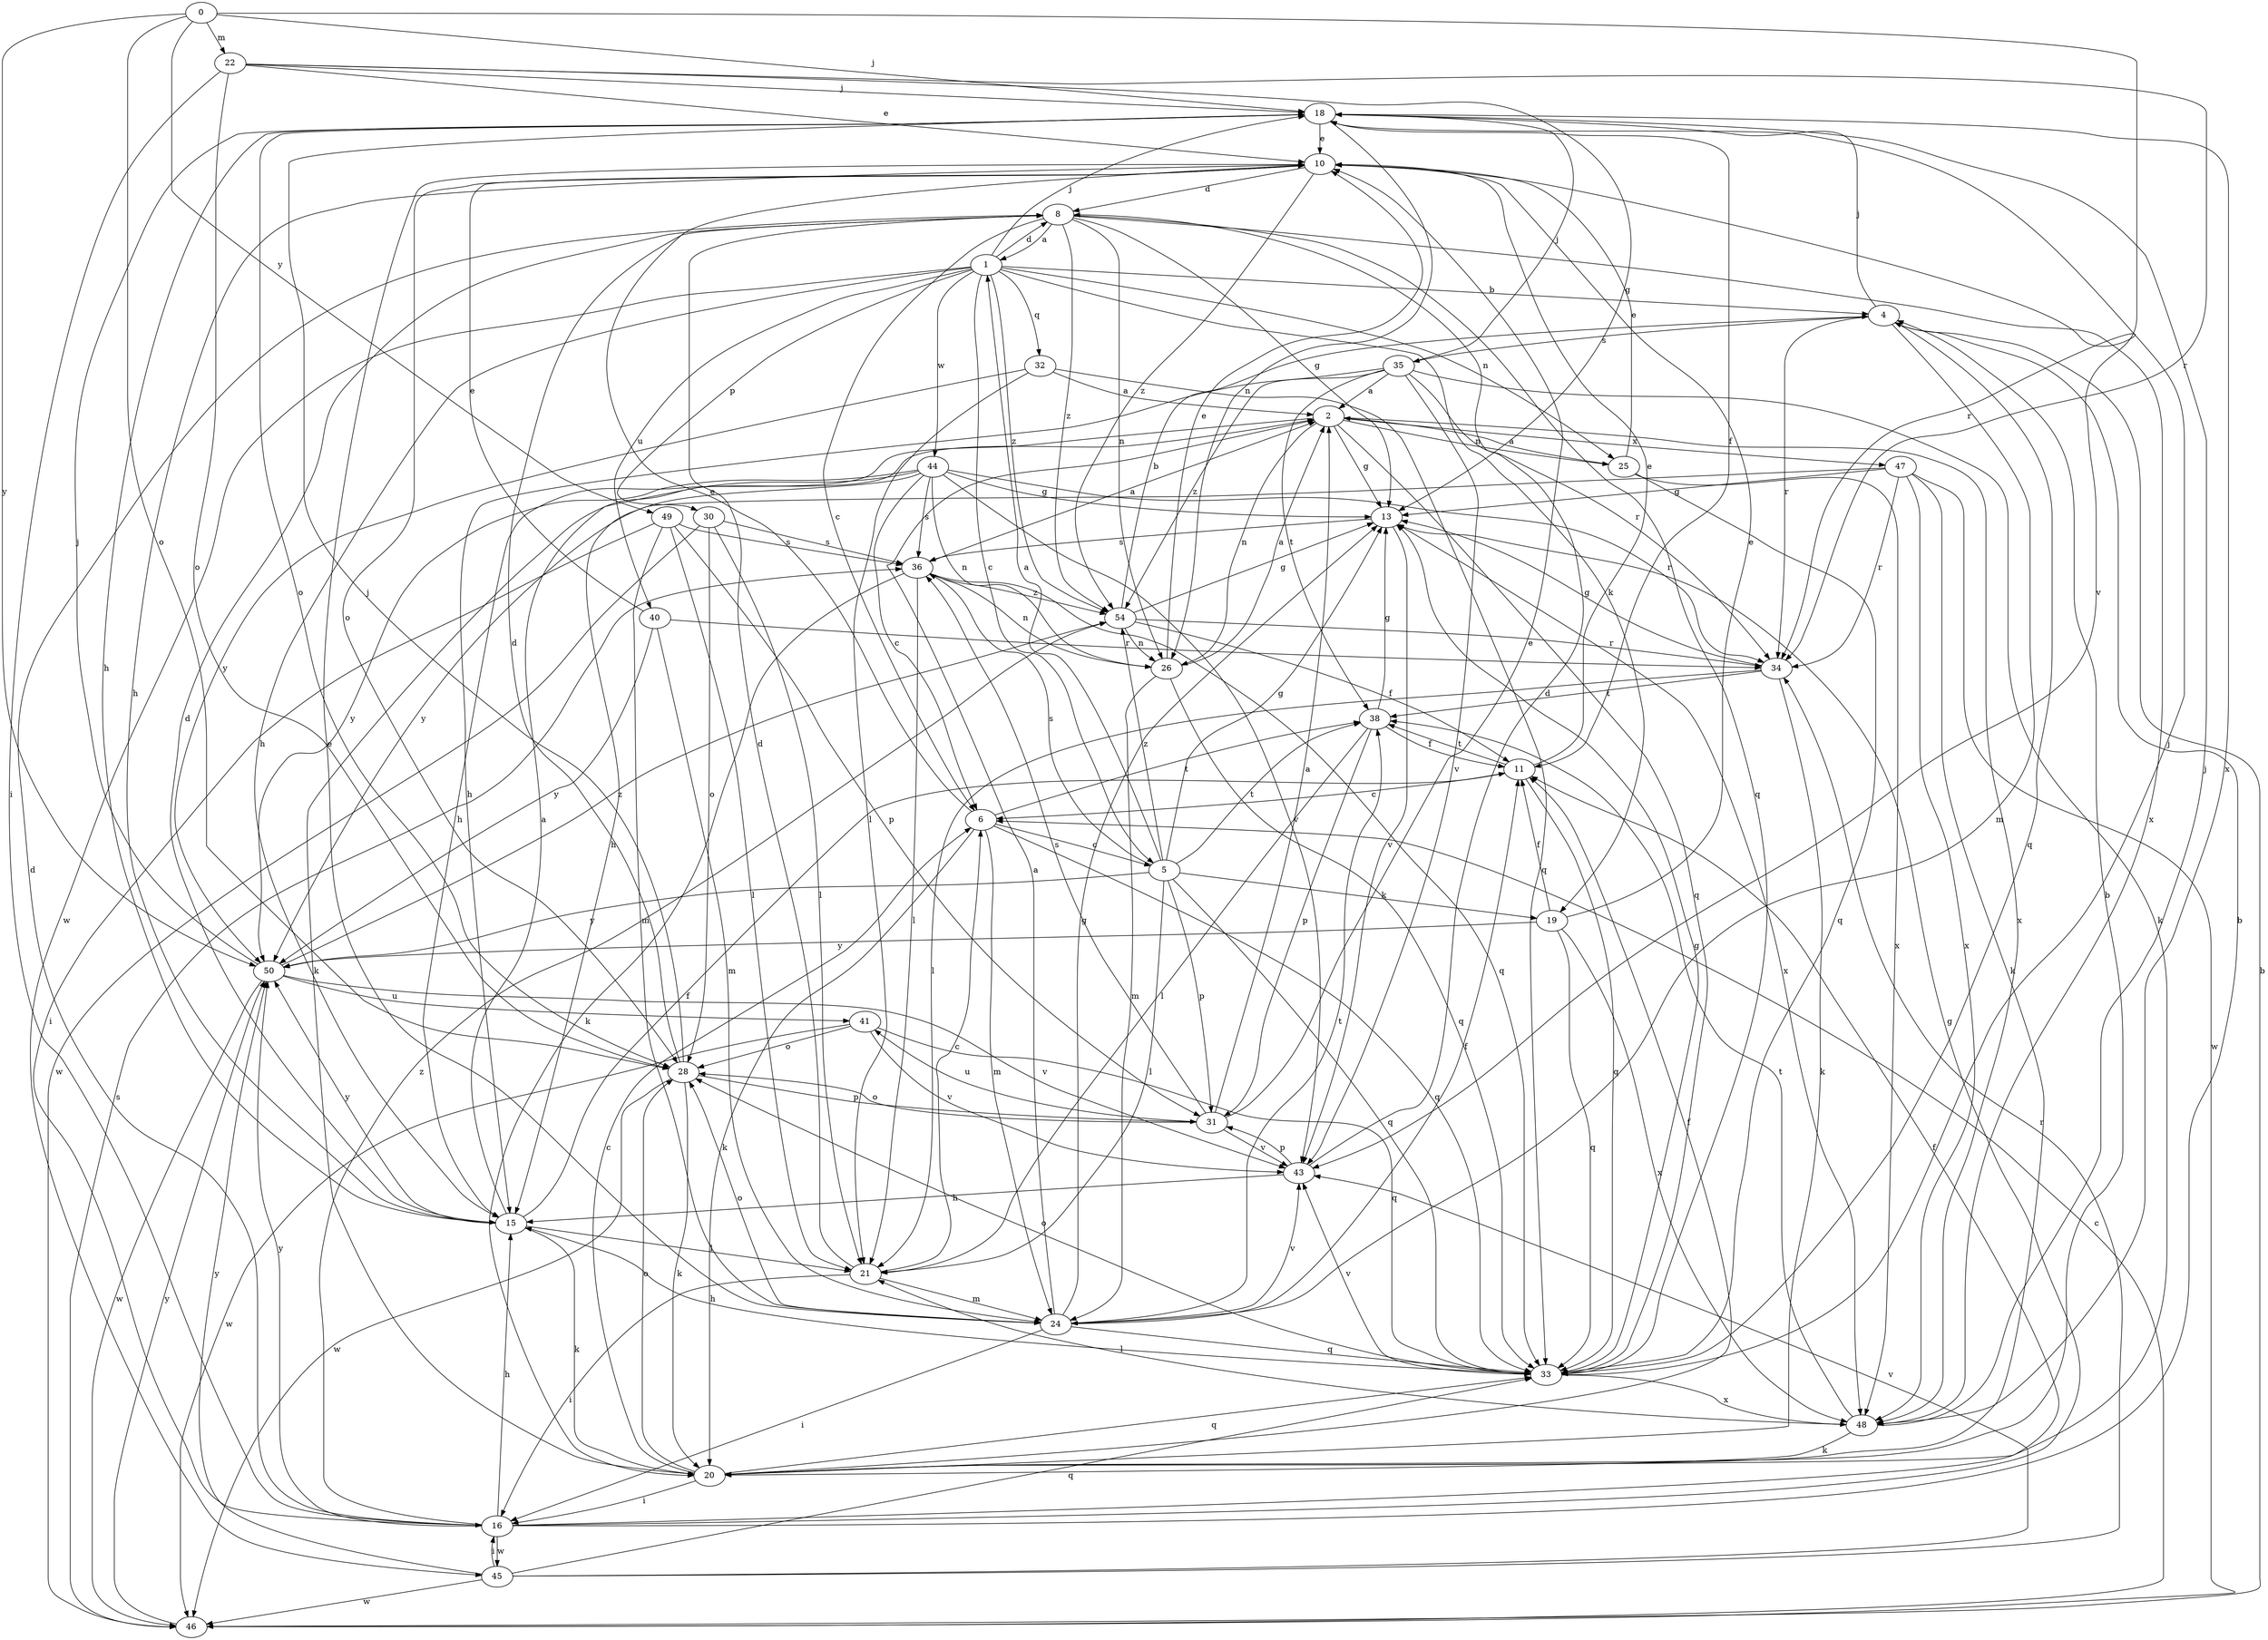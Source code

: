 strict digraph  {
0;
1;
2;
4;
5;
6;
8;
10;
11;
13;
15;
16;
18;
19;
20;
21;
22;
24;
25;
26;
28;
30;
31;
32;
33;
34;
35;
36;
38;
40;
41;
43;
44;
45;
46;
47;
48;
49;
50;
54;
0 -> 18  [label=j];
0 -> 22  [label=m];
0 -> 28  [label=o];
0 -> 43  [label=v];
0 -> 49  [label=y];
0 -> 50  [label=y];
1 -> 4  [label=b];
1 -> 5  [label=c];
1 -> 8  [label=d];
1 -> 15  [label=h];
1 -> 18  [label=j];
1 -> 19  [label=k];
1 -> 25  [label=n];
1 -> 30  [label=p];
1 -> 32  [label=q];
1 -> 40  [label=u];
1 -> 44  [label=w];
1 -> 45  [label=w];
1 -> 54  [label=z];
2 -> 13  [label=g];
2 -> 15  [label=h];
2 -> 25  [label=n];
2 -> 26  [label=n];
2 -> 33  [label=q];
2 -> 47  [label=x];
2 -> 48  [label=x];
4 -> 18  [label=j];
4 -> 24  [label=m];
4 -> 33  [label=q];
4 -> 34  [label=r];
4 -> 35  [label=s];
5 -> 1  [label=a];
5 -> 13  [label=g];
5 -> 19  [label=k];
5 -> 21  [label=l];
5 -> 31  [label=p];
5 -> 33  [label=q];
5 -> 36  [label=s];
5 -> 38  [label=t];
5 -> 50  [label=y];
5 -> 54  [label=z];
6 -> 5  [label=c];
6 -> 10  [label=e];
6 -> 20  [label=k];
6 -> 24  [label=m];
6 -> 33  [label=q];
6 -> 38  [label=t];
8 -> 1  [label=a];
8 -> 6  [label=c];
8 -> 13  [label=g];
8 -> 26  [label=n];
8 -> 33  [label=q];
8 -> 48  [label=x];
8 -> 54  [label=z];
10 -> 8  [label=d];
10 -> 15  [label=h];
10 -> 28  [label=o];
10 -> 34  [label=r];
10 -> 54  [label=z];
11 -> 6  [label=c];
11 -> 10  [label=e];
11 -> 33  [label=q];
11 -> 38  [label=t];
13 -> 36  [label=s];
13 -> 43  [label=v];
13 -> 48  [label=x];
15 -> 2  [label=a];
15 -> 8  [label=d];
15 -> 11  [label=f];
15 -> 20  [label=k];
15 -> 21  [label=l];
15 -> 50  [label=y];
16 -> 4  [label=b];
16 -> 8  [label=d];
16 -> 11  [label=f];
16 -> 13  [label=g];
16 -> 15  [label=h];
16 -> 45  [label=w];
16 -> 50  [label=y];
16 -> 54  [label=z];
18 -> 10  [label=e];
18 -> 11  [label=f];
18 -> 15  [label=h];
18 -> 26  [label=n];
18 -> 28  [label=o];
18 -> 48  [label=x];
19 -> 10  [label=e];
19 -> 11  [label=f];
19 -> 33  [label=q];
19 -> 48  [label=x];
19 -> 50  [label=y];
20 -> 4  [label=b];
20 -> 6  [label=c];
20 -> 11  [label=f];
20 -> 16  [label=i];
20 -> 28  [label=o];
20 -> 33  [label=q];
21 -> 6  [label=c];
21 -> 8  [label=d];
21 -> 16  [label=i];
21 -> 24  [label=m];
22 -> 10  [label=e];
22 -> 13  [label=g];
22 -> 16  [label=i];
22 -> 18  [label=j];
22 -> 28  [label=o];
22 -> 34  [label=r];
24 -> 2  [label=a];
24 -> 10  [label=e];
24 -> 11  [label=f];
24 -> 13  [label=g];
24 -> 16  [label=i];
24 -> 28  [label=o];
24 -> 33  [label=q];
24 -> 38  [label=t];
24 -> 43  [label=v];
25 -> 2  [label=a];
25 -> 10  [label=e];
25 -> 33  [label=q];
25 -> 48  [label=x];
26 -> 2  [label=a];
26 -> 10  [label=e];
26 -> 24  [label=m];
26 -> 33  [label=q];
28 -> 8  [label=d];
28 -> 18  [label=j];
28 -> 20  [label=k];
28 -> 31  [label=p];
28 -> 46  [label=w];
30 -> 21  [label=l];
30 -> 28  [label=o];
30 -> 36  [label=s];
30 -> 46  [label=w];
31 -> 2  [label=a];
31 -> 10  [label=e];
31 -> 28  [label=o];
31 -> 36  [label=s];
31 -> 41  [label=u];
31 -> 43  [label=v];
32 -> 2  [label=a];
32 -> 21  [label=l];
32 -> 33  [label=q];
32 -> 50  [label=y];
33 -> 13  [label=g];
33 -> 15  [label=h];
33 -> 18  [label=j];
33 -> 28  [label=o];
33 -> 43  [label=v];
33 -> 48  [label=x];
34 -> 13  [label=g];
34 -> 20  [label=k];
34 -> 21  [label=l];
34 -> 38  [label=t];
35 -> 2  [label=a];
35 -> 15  [label=h];
35 -> 18  [label=j];
35 -> 20  [label=k];
35 -> 34  [label=r];
35 -> 38  [label=t];
35 -> 43  [label=v];
35 -> 54  [label=z];
36 -> 2  [label=a];
36 -> 20  [label=k];
36 -> 21  [label=l];
36 -> 26  [label=n];
36 -> 33  [label=q];
36 -> 54  [label=z];
38 -> 11  [label=f];
38 -> 13  [label=g];
38 -> 21  [label=l];
38 -> 31  [label=p];
40 -> 10  [label=e];
40 -> 24  [label=m];
40 -> 34  [label=r];
40 -> 50  [label=y];
41 -> 28  [label=o];
41 -> 33  [label=q];
41 -> 43  [label=v];
41 -> 46  [label=w];
43 -> 8  [label=d];
43 -> 15  [label=h];
43 -> 31  [label=p];
44 -> 6  [label=c];
44 -> 13  [label=g];
44 -> 15  [label=h];
44 -> 20  [label=k];
44 -> 26  [label=n];
44 -> 34  [label=r];
44 -> 36  [label=s];
44 -> 43  [label=v];
44 -> 50  [label=y];
45 -> 16  [label=i];
45 -> 33  [label=q];
45 -> 34  [label=r];
45 -> 43  [label=v];
45 -> 46  [label=w];
45 -> 50  [label=y];
46 -> 4  [label=b];
46 -> 6  [label=c];
46 -> 36  [label=s];
46 -> 50  [label=y];
47 -> 13  [label=g];
47 -> 20  [label=k];
47 -> 34  [label=r];
47 -> 46  [label=w];
47 -> 48  [label=x];
47 -> 50  [label=y];
48 -> 18  [label=j];
48 -> 20  [label=k];
48 -> 21  [label=l];
48 -> 38  [label=t];
49 -> 16  [label=i];
49 -> 21  [label=l];
49 -> 24  [label=m];
49 -> 31  [label=p];
49 -> 36  [label=s];
50 -> 18  [label=j];
50 -> 41  [label=u];
50 -> 43  [label=v];
50 -> 46  [label=w];
50 -> 54  [label=z];
54 -> 4  [label=b];
54 -> 11  [label=f];
54 -> 13  [label=g];
54 -> 26  [label=n];
54 -> 34  [label=r];
}
